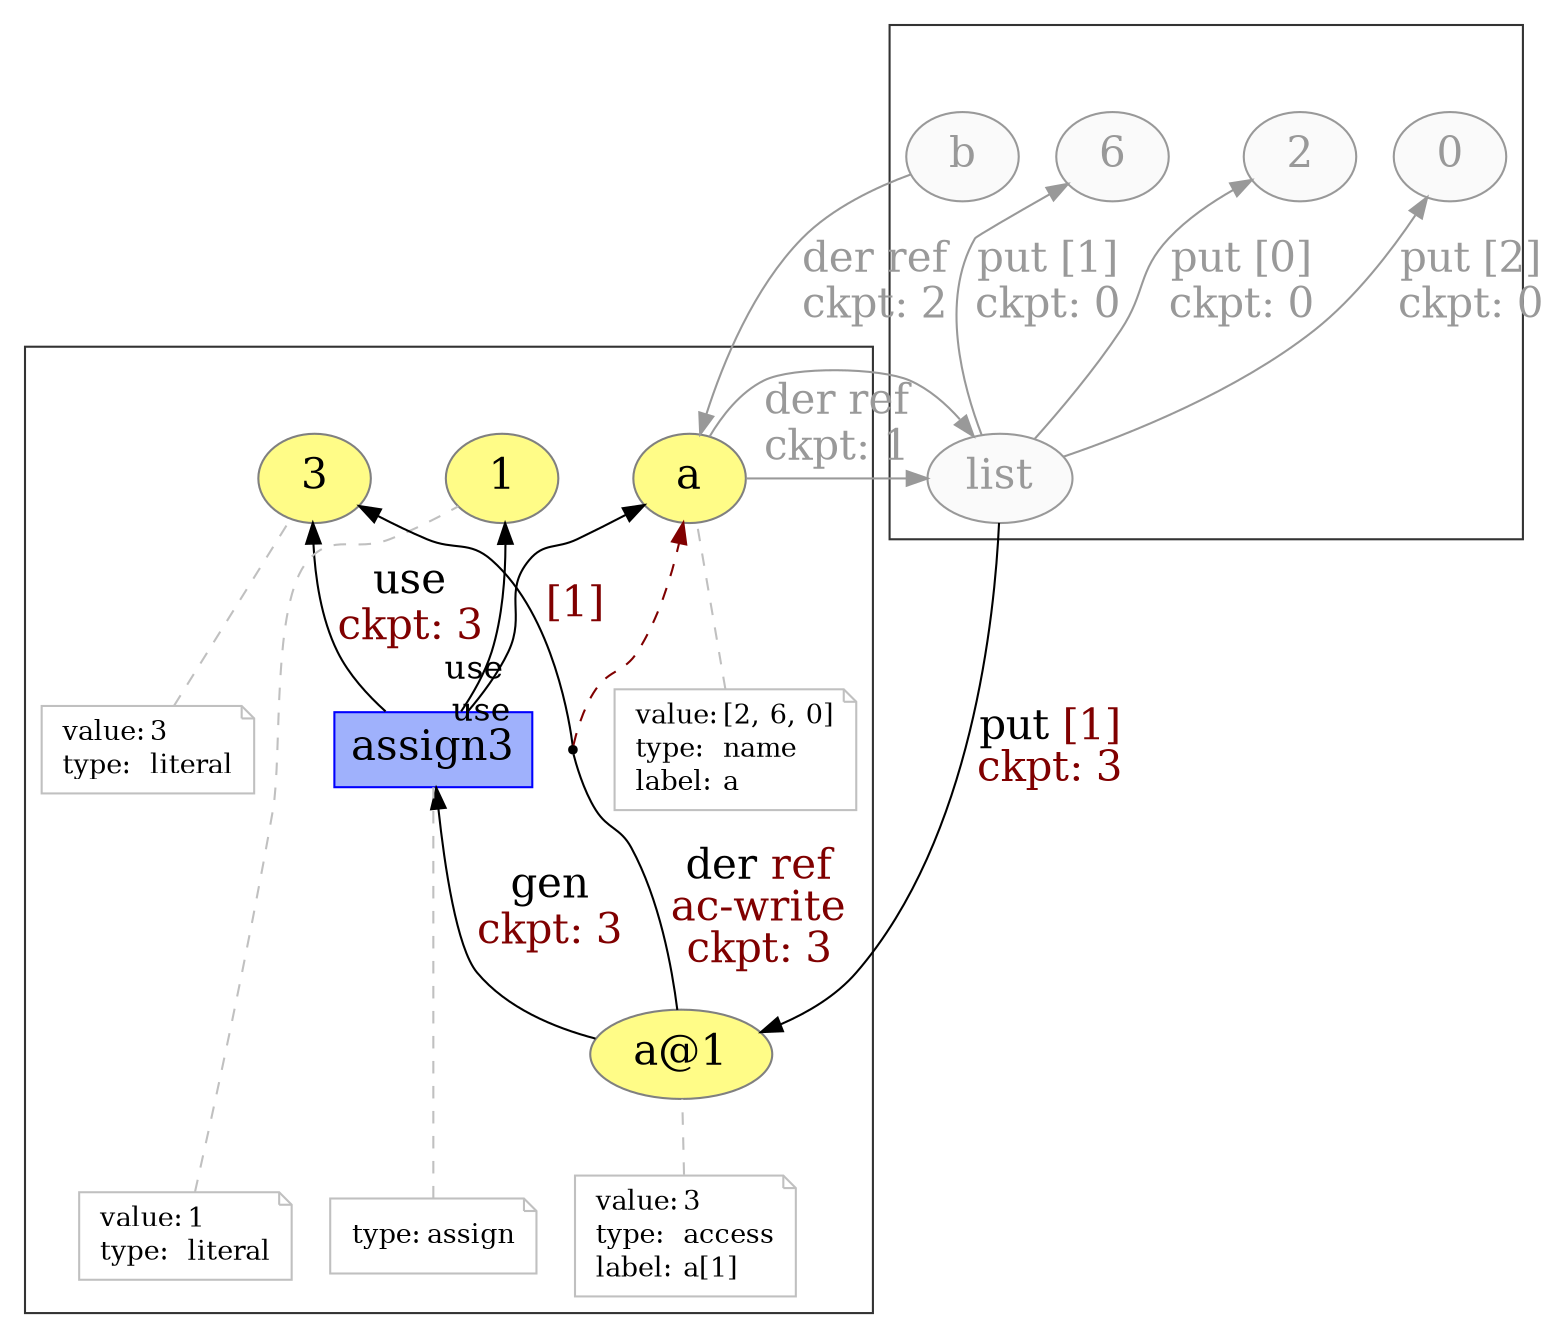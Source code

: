 digraph "PROV" { size="16,12"; rankdir="BT";
newrank=true;
splines = "spline"

subgraph cluster_0 {
    labeljust="r"
    labelloc="b"
    color = "#333333"
    fontcolor = "#333333"
    fontsize = "24"
     fontcolor = "white"
    label = "Assign";
    "g/a@1"; "g/1"; "g/3"
    "g/a"; "g/assign3"
    
    "g/a@1-attrs"; "g/1-attrs"; "g/3-attrs"
    "g/a-attrs"; "g/assign3-attrs"; "bn0"
    
    
}
subgraph cluster_1 {
    labeljust="r"
    labelloc="b"
    color = "#333333"
    fontcolor = "#333333"
    fontsize = "24"
    fontcolor = "white"
    label = "Members";
    "g/2"; "g/6"; "g/0"; "g/list"; "g/b"
}


"g/6" [fillcolor="#FAFAFA",color="#999999",style="filled",fontcolor="#999999",label="6",URL="g/6",fontsize="20"]
"g/2" [fillcolor="#FAFAFA",color="#999999",style="filled",fontcolor="#999999",label="2",URL="g/2",fontsize="20"]
"g/0" [fillcolor="#FAFAFA",color="#999999",style="filled",fontcolor="#999999",label="0",URL="g/0",fontsize="20"]
"g/list" [fillcolor="#FAFAFA",color="#999999",style="filled",fontcolor="#999999",label="list",URL="g/list",fontsize="20"]
"g/b" [fillcolor="#FAFAFA",color="#999999",style="filled",fontcolor="#999999",label="b",URL="g/b",fontsize="20"]
"g/list" -> "g/2" [fontsize="20",labeldistance="1",color="#999999",labelangle="60.0",rotation="20",label="put [0]
ckpt: 0",fontcolor="#999999"]
"g/list" -> "g/6" [fontsize="20",labeldistance="1",color="#999999",labelangle="60.0",rotation="20",label="put [1]
ckpt: 0",fontcolor="#999999"]
"g/list" -> "g/0" [fontsize="20",labeldistance="1",color="#999999",labelangle="60.0",rotation="20",label="put [2]
ckpt: 0",fontcolor="#999999"]
"g/a" [fillcolor="#FFFC87",color="#808080",style="filled",label="a",URL="g/a",fontsize="20"]
"g/a-attrs" [color="gray",shape="note",fontsize="13",fontcolor="black",label=<<TABLE cellpadding="0" border="0">
	<TR>
	    <TD align="left">value:</TD>
	    <TD align="left">[2, 6, 0]</TD>
	</TR>
	<TR>
	    <TD align="left">type:</TD>
	    <TD align="left">name</TD>
	</TR>
	<TR>
	    <TD align="left">label:</TD>
	    <TD align="left">a</TD>
	</TR>
</TABLE>>]
"g/a-attrs" -> "g/a" [color="gray",style="dashed",arrowhead="none"]
"g/a@1" [fillcolor="#FFFC87",color="#808080",style="filled",label="a@1",URL="g/a@1",fontsize="20"]
"g/a@1-attrs" [color="gray",shape="note",fontsize="13",fontcolor="black",label=<<TABLE cellpadding="0" border="0">
	<TR>
	    <TD align="left">value:</TD>
	    <TD align="left">3</TD>
	</TR>
	<TR>
	    <TD align="left">type:</TD>
	    <TD align="left">access</TD>
	</TR>
	<TR>
	    <TD align="left">label:</TD>
	    <TD align="left">a[1]</TD>
	</TR>
</TABLE>>]
"g/a@1-attrs" -> "g/a@1" [color="gray",style="dashed",arrowhead="none"]
"g/list" -> "g/a@1" [fontsize="20",labeldistance="1",color="black",labelangle="60.0",rotation="20",label=<<font color="black">put</font><font color="#800000">&nbsp;[1]<br/>ckpt:&nbsp;3</font>>]
"g/3" [fillcolor="#FFFC87",color="#808080",style="filled",label="3",URL="g/3",fontsize="20"]
"g/3-attrs" [color="gray",shape="note",fontsize="13",fontcolor="black",label=<<TABLE cellpadding="0" border="0">
	<TR>
	    <TD align="left">value:</TD>
	    <TD align="left">3</TD>
	</TR>
	<TR>
	    <TD align="left">type:</TD>
	    <TD align="left">literal</TD>
	</TR>
</TABLE>>]
"g/3-attrs" -> "g/3" [color="gray",style="dashed",arrowhead="none"]
"g/1" [fillcolor="#FFFC87",color="#808080",style="filled",label="1",URL="g/1",fontsize="20"]
"g/1-attrs" [color="gray",shape="note",fontsize="13",fontcolor="black",label=<<TABLE cellpadding="0" border="0">
	<TR>
	    <TD align="left">value:</TD>
	    <TD align="left">1</TD>
	</TR>
	<TR>
	    <TD align="left">type:</TD>
	    <TD align="left">literal</TD>
	</TR>
</TABLE>>]
"g/1-attrs" -> "g/1" [color="gray",style="dashed",arrowhead="none"]
"g/assign3" [fillcolor="#9FB1FC",color="#0000FF",shape="polygon",sides="4",style="filled",label="assign3",URL="g/assign3",fontsize="20"]
"g/assign3-attrs" [color="gray",shape="note",fontsize="13",fontcolor="black",label=<<TABLE cellpadding="0" border="0">
	<TR>
	    <TD align="left">type:</TD>
	    <TD align="left">assign</TD>
	</TR>
</TABLE>>]
"g/assign3-attrs" -> "g/assign3" [color="gray",style="dashed",arrowhead="none"]
"g/assign3" -> "g/a" [labelfontsize="16",labeldistance="2",labelangle="-30.0",rotation="20",taillabel="use",dist="2",angle="-30.0"]
"bn0" [shape="point",label=""]
"g/a@1" -> "bn0" [fontsize="20",labeldistance="1",color="black",labelangle="60.0",rotation="20",label=<<font color="black">der</font><font color="#800000">&nbsp;ref<br/>ac-write<br/>ckpt:&nbsp;3</font>>,arrowhead="none"]
"bn0" -> "g/a" [color="#800000",style="dashed"]
"bn0" -> "g/3" [fontsize="20",labeldistance="1",color="black",labelangle="60.0",rotation="20",label="[1]",fontcolor="#800000"]
"g/a" -> "g/list" [fontsize="20",labeldistance="1",color="#999999",labelangle="60.0",rotation="20",label="der ref
ckpt: 1",fontcolor="#999999"]
"g/b" -> "g/a" [fontsize="20",labeldistance="1",color="#999999",labelangle="60.0",rotation="20",label="der ref
ckpt: 2",fontcolor="#999999"]
"g/assign3" -> "g/1" [labelfontsize="16",labeldistance="1",labelangle="60.0",rotation="20",taillabel="use"]

{rank=same "g/2" "g/6" "g/0" "g/b"}
{rank=same "g/1" "g/3" "g/a"}
{rank=same "g/list" "g/a"}

{rank=same "g/1-attrs" "g/assign3-attrs" "g/a@1-attrs"}
"g/0" -> "g/6" -> "g/2" [style=invis]
"g/3" -> "g/1" -> "g/a" [style=invis]
"g/assign3" -> "g/3" [fontsize="20",labeldistance="1",color="black",labelangle="60.0",rotation="20",label=<<font color="black">use</font><font color="#800000"><br/>ckpt:&nbsp;3</font>>]
"g/a@1" -> "g/assign3" [fontsize="20",labeldistance="1",color="black",labelangle="60.0",rotation="20",label=<<font color="black">gen</font><font color="#800000"><br/>ckpt:&nbsp;3</font>>]
}
